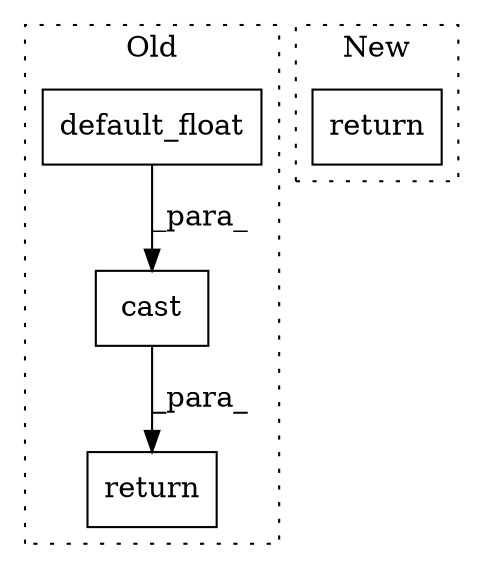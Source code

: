 digraph G {
subgraph cluster0 {
1 [label="default_float" a="32" s="613" l="15" shape="box"];
3 [label="cast" a="32" s="584,628" l="5,1" shape="box"];
4 [label="return" a="41" s="566" l="7" shape="box"];
label = "Old";
style="dotted";
}
subgraph cluster1 {
2 [label="return" a="41" s="556" l="7" shape="box"];
label = "New";
style="dotted";
}
1 -> 3 [label="_para_"];
3 -> 4 [label="_para_"];
}
